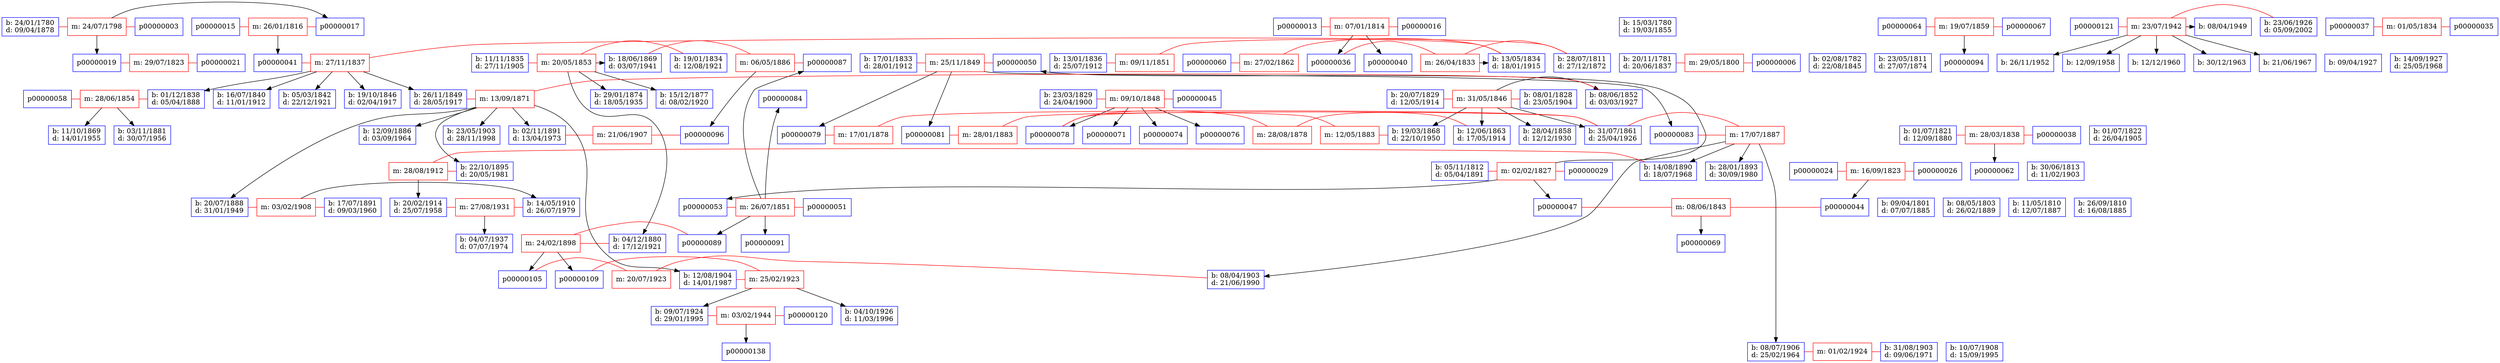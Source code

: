 digraph familyTree {
node [shape=box style=solid color=blue]
p00000001 [label="b: 24/01/1780\nd: 09/04/1878"]
{ rank = same; p00000001 p00000017; }
p00000002 [label="b: 15/03/1780\nd: 19/03/1855"]
{ rank = same; p00000002 p00000017; }
p00000004 [label="b: 20/11/1781\nd: 20/06/1837"]
{ rank = same; p00000004 p00000036; }
p00000005 [label="b: 02/08/1782\nd: 22/08/1845"]
{ rank = same; p00000005 p00000036; }
p00000018 [label="b: 09/04/1801\nd: 07/07/1885"]
{ rank = same; p00000018 p00000044; }
p00000020 [label="b: 08/05/1803\nd: 26/02/1889"]
{ rank = same; p00000020 p00000044; }
p00000027 [label="b: 11/05/1810\nd: 12/07/1887"]
{ rank = same; p00000027 p00000047; }
p00000028 [label="b: 26/09/1810\nd: 16/08/1885"]
{ rank = same; p00000028 p00000047; }
p00000030 [label="b: 23/05/1811\nd: 27/07/1874"]
{ rank = same; p00000030 p00000055; }
p00000031 [label="b: 28/07/1811\nd: 27/12/1872"]
{ rank = same; p00000031 p00000055; }
p00000055 [label="b: 13/05/1834\nd: 18/01/1915"]
p00000061 [label="b: 01/12/1838\nd: 05/04/1888"]
p00000086 [label="b: 11/10/1869\nd: 14/01/1955"]
p00000093 [label="b: 03/11/1881\nd: 30/07/1956"]
p00000063 [label="b: 16/07/1840\nd: 11/01/1912"]
p00000065 [label="b: 05/03/1842\nd: 22/12/1921"]
p00000068 [label="b: 19/10/1846\nd: 02/04/1917"]
p00000070 [label="b: 26/11/1849\nd: 28/05/1917"]
p00000032 [label="b: 05/11/1812\nd: 05/04/1891"]
{ rank = same; p00000032 p00000062; }
p00000033 [label="b: 30/06/1813\nd: 11/02/1903"]
{ rank = same; p00000033 p00000062; }
p00000042 [label="b: 01/07/1821\nd: 12/09/1880"]
{ rank = same; p00000042 p00000071; }
p00000043 [label="b: 01/07/1822\nd: 26/04/1905"]
{ rank = same; p00000043 p00000071; }
p00000046 [label="b: 08/01/1828\nd: 23/05/1904"]
{ rank = same; p00000046 p00000072; }
p00000072 [label="b: 08/06/1852\nd: 03/03/1927"]
p00000095 [label="b: 12/09/1886\nd: 03/09/1964"]
p00000097 [label="b: 20/07/1888\nd: 31/01/1949"]
p00000100 [label="b: 02/11/1891\nd: 13/04/1973"]
p00000102 [label="b: 22/10/1895\nd: 20/05/1981"]
p00000104 [label="b: 23/05/1903\nd: 28/11/1998"]
p00000107 [label="b: 12/08/1904\nd: 14/01/1987"]
p00000122 [label="b: 09/07/1924\nd: 29/01/1995"]
p00000124 [label="b: 04/10/1926\nd: 11/03/1996"]
p00000075 [label="b: 28/04/1858\nd: 12/12/1930"]
p00000077 [label="b: 31/07/1861\nd: 25/04/1926"]
p00000098 [label="b: 14/08/1890\nd: 18/07/1968"]
p00000113 [label="b: 20/02/1914\nd: 25/07/1958"]
p00000101 [label="b: 28/01/1893\nd: 30/09/1980"]
p00000103 [label="b: 08/04/1903\nd: 21/06/1990"]
p00000108 [label="b: 08/07/1906\nd: 25/02/1964"]
p00000080 [label="b: 12/06/1863\nd: 17/05/1914"]
p00000082 [label="b: 19/03/1868\nd: 22/10/1950"]
p00000048 [label="b: 23/03/1829\nd: 24/04/1900"]
{ rank = same; p00000048 p00000084; }
p00000049 [label="b: 20/07/1829\nd: 12/05/1914"]
{ rank = same; p00000049 p00000084; }
p00000052 [label="b: 17/01/1833\nd: 28/01/1912"]
{ rank = same; p00000052 p00000085; }
p00000054 [label="b: 19/01/1834\nd: 12/08/1921"]
{ rank = same; p00000054 p00000085; }
p00000085 [label="b: 18/06/1869\nd: 03/07/1941"]
p00000088 [label="b: 29/01/1874\nd: 18/05/1935"]
p00000090 [label="b: 15/12/1877\nd: 08/02/1920"]
p00000092 [label="b: 04/12/1880\nd: 17/12/1921"]
p00000056 [label="b: 11/11/1835\nd: 27/11/1905"]
{ rank = same; p00000056 p00000094; }
p00000057 [label="b: 13/01/1836\nd: 25/07/1912"]
{ rank = same; p00000057 p00000094; }
p00000099 [label="b: 17/07/1891\nd: 09/03/1960"]
{ rank = same; p00000099 p00000111; }
p00000111 [label="b: 14/05/1910\nd: 26/07/1979"]
p00000133 [label="b: 04/07/1937\nd: 07/07/1974"]
p00000106 [label="b: 31/08/1903\nd: 09/06/1971"]
{ rank = same; p00000106 p00000138; }
p00000110 [label="b: 10/07/1908\nd: 15/09/1995"]
{ rank = same; p00000110 p00000138; }
p00000123 [label="b: 23/06/1926\nd: 05/09/2002"]
{ rank = same; p00000123 p00000141; }
p00000141 [label="b: 08/04/1949"]
p00000144 [label="b: 26/11/1952"]
p00000146 [label="b: 12/09/1958"]
p00000148 [label="b: 12/12/1960"]
p00000150 [label="b: 30/12/1963"]
p00000152 [label="b: 21/06/1967"]
p00000125 [label="b: 09/04/1927"]
{ rank = same; p00000125 p00000152; }
p00000126 [label="b: 14/09/1927\nd: 25/05/1968"]
{ rank = same; p00000126 p00000152; }
p00000001 -> m00000002 [color=red arrowhead=none]
m00000002 -> p00000003 [color=red arrowhead=none]
m00000002 [shape=box color=red label="m: 24/07/1798"]
{ rank = same; p00000001 p00000003 m00000002; }
m00000002 -> p00000017
m00000002 -> p00000019
p00000004 -> m00000003 [color=red arrowhead=none]
m00000003 -> p00000006 [color=red arrowhead=none]
m00000003 [shape=box color=red label="m: 29/05/1800"]
{ rank = same; p00000004 p00000006 m00000003; }
p00000013 -> m00000004 [color=red arrowhead=none]
m00000004 -> p00000016 [color=red arrowhead=none]
m00000004 [shape=box color=red label="m: 07/01/1814"]
{ rank = same; p00000013 p00000016 m00000004; }
m00000004 -> p00000036
m00000004 -> p00000040
p00000015 -> m00000005 [color=red arrowhead=none]
m00000005 -> p00000017 [color=red arrowhead=none]
m00000005 [shape=box color=red label="m: 26/01/1816"]
{ rank = same; p00000015 p00000017 m00000005; }
m00000005 -> p00000041
p00000019 -> m00000006 [color=red arrowhead=none]
m00000006 -> p00000021 [color=red arrowhead=none]
m00000006 [shape=box color=red label="m: 29/07/1823"]
{ rank = same; p00000019 p00000021 m00000006; }
p00000024 -> m00000007 [color=red arrowhead=none]
m00000007 -> p00000026 [color=red arrowhead=none]
m00000007 [shape=box color=red label="m: 16/09/1823"]
{ rank = same; p00000024 p00000026 m00000007; }
m00000007 -> p00000044
p00000032 -> m00000008 [color=red arrowhead=none]
m00000008 -> p00000029 [color=red arrowhead=none]
m00000008 [shape=box color=red label="m: 02/02/1827"]
{ rank = same; p00000032 p00000029 m00000008; }
m00000008 -> p00000047
m00000008 -> p00000050
m00000008 -> p00000053
p00000036 -> m00000009 [color=red arrowhead=none]
m00000009 -> p00000031 [color=red arrowhead=none]
m00000009 [shape=box color=red label="m: 26/04/1833"]
{ rank = same; p00000036 p00000031 m00000009; }
m00000009 -> p00000055
p00000041 -> m00000010 [color=red arrowhead=none]
m00000010 -> p00000031 [color=red arrowhead=none]
m00000010 [shape=box color=red label="m: 27/11/1837"]
{ rank = same; p00000041 p00000031 m00000010; }
m00000010 -> p00000061
m00000010 -> p00000063
m00000010 -> p00000065
m00000010 -> p00000068
m00000010 -> p00000070
p00000037 -> m00000011 [color=red arrowhead=none]
m00000011 -> p00000035 [color=red arrowhead=none]
m00000011 [shape=box color=red label="m: 01/05/1834"]
{ rank = same; p00000037 p00000035 m00000011; }
p00000042 -> m00000012 [color=red arrowhead=none]
m00000012 -> p00000038 [color=red arrowhead=none]
m00000012 [shape=box color=red label="m: 28/03/1838"]
{ rank = same; p00000042 p00000038 m00000012; }
m00000012 -> p00000062
p00000047 -> m00000013 [color=red arrowhead=none]
m00000013 -> p00000044 [color=red arrowhead=none]
m00000013 [shape=box color=red label="m: 08/06/1843"]
{ rank = same; p00000047 p00000044 m00000013; }
m00000013 -> p00000069
p00000048 -> m00000014 [color=red arrowhead=none]
m00000014 -> p00000045 [color=red arrowhead=none]
m00000014 [shape=box color=red label="m: 09/10/1848"]
{ rank = same; p00000048 p00000045 m00000014; }
m00000014 -> p00000071
m00000014 -> p00000074
m00000014 -> p00000076
m00000014 -> p00000078
p00000049 -> m00000015 [color=red arrowhead=none]
m00000015 -> p00000046 [color=red arrowhead=none]
m00000015 [shape=box color=red label="m: 31/05/1846"]
{ rank = same; p00000049 p00000046 m00000015; }
m00000015 -> p00000072
m00000015 -> p00000075
m00000015 -> p00000077
m00000015 -> p00000080
m00000015 -> p00000082
p00000052 -> m00000016 [color=red arrowhead=none]
m00000016 -> p00000050 [color=red arrowhead=none]
m00000016 [shape=box color=red label="m: 25/11/1849"]
{ rank = same; p00000052 p00000050 m00000016; }
m00000016 -> p00000079
m00000016 -> p00000081
m00000016 -> p00000083
p00000053 -> m00000017 [color=red arrowhead=none]
m00000017 -> p00000051 [color=red arrowhead=none]
m00000017 [shape=box color=red label="m: 26/07/1851"]
{ rank = same; p00000053 p00000051 m00000017; }
m00000017 -> p00000084
m00000017 -> p00000087
m00000017 -> p00000089
m00000017 -> p00000091
p00000056 -> m00000018 [color=red arrowhead=none]
m00000018 -> p00000054 [color=red arrowhead=none]
m00000018 [shape=box color=red label="m: 20/05/1853"]
{ rank = same; p00000056 p00000054 m00000018; }
m00000018 -> p00000085
m00000018 -> p00000088
m00000018 -> p00000090
m00000018 -> p00000092
p00000057 -> m00000019 [color=red arrowhead=none]
m00000019 -> p00000055 [color=red arrowhead=none]
m00000019 [shape=box color=red label="m: 09/11/1851"]
{ rank = same; p00000057 p00000055 m00000019; }
p00000060 -> m00000020 [color=red arrowhead=none]
m00000020 -> p00000055 [color=red arrowhead=none]
m00000020 [shape=box color=red label="m: 27/02/1862"]
{ rank = same; p00000060 p00000055 m00000020; }
p00000058 -> m00000021 [color=red arrowhead=none]
m00000021 -> p00000061 [color=red arrowhead=none]
m00000021 [shape=box color=red label="m: 28/06/1854"]
{ rank = same; p00000058 p00000061 m00000021; }
m00000021 -> p00000086
m00000021 -> p00000093
p00000064 -> m00000022 [color=red arrowhead=none]
m00000022 -> p00000067 [color=red arrowhead=none]
m00000022 [shape=box color=red label="m: 19/07/1859"]
{ rank = same; p00000064 p00000067 m00000022; }
m00000022 -> p00000094
p00000070 -> m00000023 [color=red arrowhead=none]
m00000023 -> p00000072 [color=red arrowhead=none]
m00000023 [shape=box color=red label="m: 13/09/1871"]
{ rank = same; p00000070 p00000072 m00000023; }
m00000023 -> p00000095
m00000023 -> p00000097
m00000023 -> p00000100
m00000023 -> p00000102
m00000023 -> p00000104
m00000023 -> p00000107
p00000079 -> m00000024 [color=red arrowhead=none]
m00000024 -> p00000077 [color=red arrowhead=none]
m00000024 [shape=box color=red label="m: 17/01/1878"]
{ rank = same; p00000079 p00000077 m00000024; }
p00000081 -> m00000025 [color=red arrowhead=none]
m00000025 -> p00000077 [color=red arrowhead=none]
m00000025 [shape=box color=red label="m: 28/01/1883"]
{ rank = same; p00000081 p00000077 m00000025; }
p00000083 -> m00000026 [color=red arrowhead=none]
m00000026 -> p00000077 [color=red arrowhead=none]
m00000026 [shape=box color=red label="m: 17/07/1887"]
{ rank = same; p00000083 p00000077 m00000026; }
m00000026 -> p00000098
m00000026 -> p00000101
m00000026 -> p00000103
m00000026 -> p00000108
p00000078 -> m00000027 [color=red arrowhead=none]
m00000027 -> p00000080 [color=red arrowhead=none]
m00000027 [shape=box color=red label="m: 28/08/1878"]
{ rank = same; p00000078 p00000080 m00000027; }
p00000078 -> m00000028 [color=red arrowhead=none]
m00000028 -> p00000082 [color=red arrowhead=none]
m00000028 [shape=box color=red label="m: 12/05/1883"]
{ rank = same; p00000078 p00000082 m00000028; }
p00000085 -> m00000029 [color=red arrowhead=none]
m00000029 -> p00000087 [color=red arrowhead=none]
m00000029 [shape=box color=red label="m: 06/05/1886"]
{ rank = same; p00000085 p00000087 m00000029; }
m00000029 -> p00000096
p00000092 -> m00000030 [color=red arrowhead=none]
m00000030 -> p00000089 [color=red arrowhead=none]
m00000030 [shape=box color=red label="m: 24/02/1898"]
{ rank = same; p00000092 p00000089 m00000030; }
m00000030 -> p00000105
m00000030 -> p00000109
p00000100 -> m00000031 [color=red arrowhead=none]
m00000031 -> p00000096 [color=red arrowhead=none]
m00000031 [shape=box color=red label="m: 21/06/1907"]
{ rank = same; p00000100 p00000096 m00000031; }
p00000097 -> m00000032 [color=red arrowhead=none]
m00000032 -> p00000099 [color=red arrowhead=none]
m00000032 [shape=box color=red label="m: 03/02/1908"]
{ rank = same; p00000097 p00000099 m00000032; }
m00000032 -> p00000111
p00000102 -> m00000033 [color=red arrowhead=none]
m00000033 -> p00000098 [color=red arrowhead=none]
m00000033 [shape=box color=red label="m: 28/08/1912"]
{ rank = same; p00000102 p00000098 m00000033; }
m00000033 -> p00000113
p00000105 -> m00000034 [color=red arrowhead=none]
m00000034 -> p00000103 [color=red arrowhead=none]
m00000034 [shape=box color=red label="m: 20/07/1923"]
{ rank = same; p00000105 p00000103 m00000034; }
p00000108 -> m00000035 [color=red arrowhead=none]
m00000035 -> p00000106 [color=red arrowhead=none]
m00000035 [shape=box color=red label="m: 01/02/1924"]
{ rank = same; p00000108 p00000106 m00000035; }
p00000109 -> m00000036 [color=red arrowhead=none]
m00000036 -> p00000107 [color=red arrowhead=none]
m00000036 [shape=box color=red label="m: 25/02/1923"]
{ rank = same; p00000109 p00000107 m00000036; }
m00000036 -> p00000122
m00000036 -> p00000124
p00000113 -> m00000037 [color=red arrowhead=none]
m00000037 -> p00000111 [color=red arrowhead=none]
m00000037 [shape=box color=red label="m: 27/08/1931"]
{ rank = same; p00000113 p00000111 m00000037; }
m00000037 -> p00000133
p00000122 -> m00000038 [color=red arrowhead=none]
m00000038 -> p00000120 [color=red arrowhead=none]
m00000038 [shape=box color=red label="m: 03/02/1944"]
{ rank = same; p00000122 p00000120 m00000038; }
m00000038 -> p00000138
p00000121 -> m00000039 [color=red arrowhead=none]
m00000039 -> p00000123 [color=red arrowhead=none]
m00000039 [shape=box color=red label="m: 23/07/1942"]
{ rank = same; p00000121 p00000123 m00000039; }
m00000039 -> p00000141
m00000039 -> p00000144
m00000039 -> p00000146
m00000039 -> p00000148
m00000039 -> p00000150
m00000039 -> p00000152
}